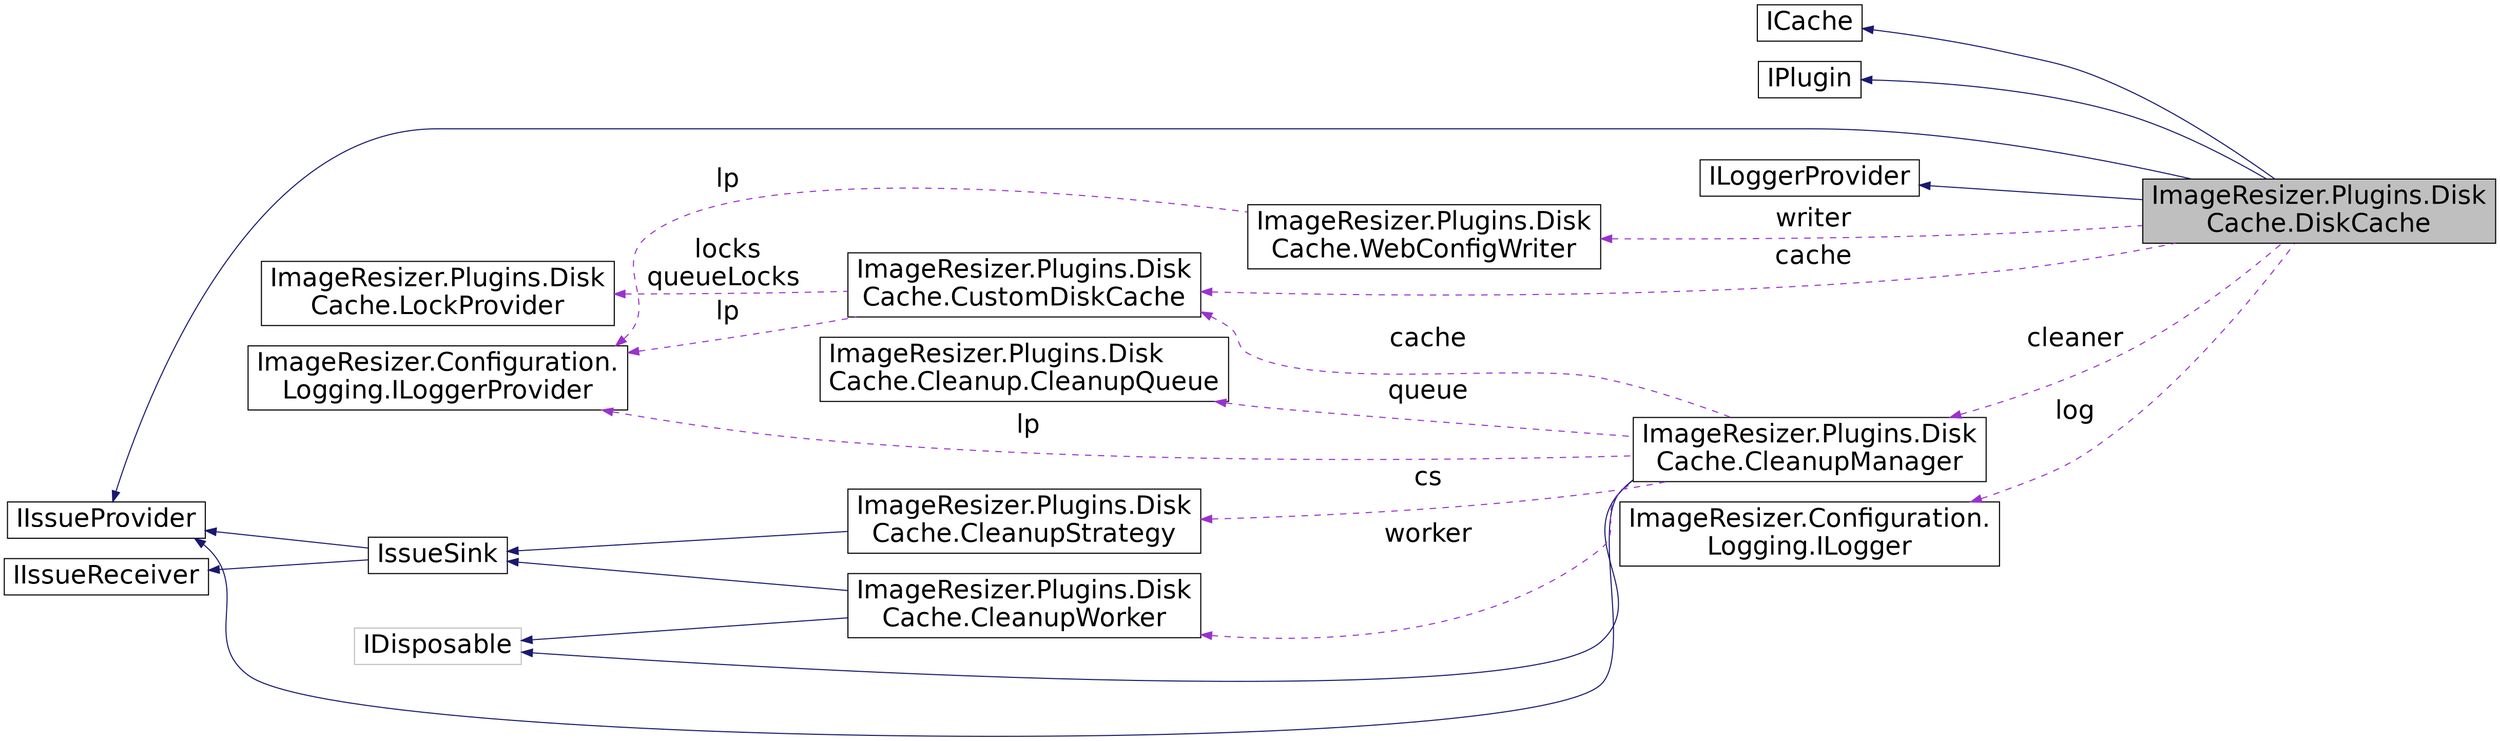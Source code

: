 digraph "ImageResizer.Plugins.DiskCache.DiskCache"
{
  edge [fontname="Helvetica",fontsize="24",labelfontname="Helvetica",labelfontsize="24"];
  node [fontname="Helvetica",fontsize="24",shape=record];
  rankdir="LR";
  Node1 [label="ImageResizer.Plugins.Disk\lCache.DiskCache",height=0.2,width=0.4,color="black", fillcolor="grey75", style="filled" fontcolor="black"];
  Node2 -> Node1 [dir="back",color="midnightblue",fontsize="24",style="solid",fontname="Helvetica"];
  Node2 [label="ICache",height=0.2,width=0.4,color="black", fillcolor="white", style="filled",URL="$interface_image_resizer_1_1_caching_1_1_i_cache.html",tooltip="Provides caching behavior "];
  Node3 -> Node1 [dir="back",color="midnightblue",fontsize="24",style="solid",fontname="Helvetica"];
  Node3 [label="IPlugin",height=0.2,width=0.4,color="black", fillcolor="white", style="filled",URL="$interface_image_resizer_1_1_plugins_1_1_i_plugin.html",tooltip="All plugins must implement this. Enables web.config addition and removal. "];
  Node4 -> Node1 [dir="back",color="midnightblue",fontsize="24",style="solid",fontname="Helvetica"];
  Node4 [label="IIssueProvider",height=0.2,width=0.4,color="black", fillcolor="white", style="filled",URL="$interface_image_resizer_1_1_configuration_1_1_issues_1_1_i_issue_provider.html"];
  Node5 -> Node1 [dir="back",color="midnightblue",fontsize="24",style="solid",fontname="Helvetica"];
  Node5 [label="ILoggerProvider",height=0.2,width=0.4,color="black", fillcolor="white", style="filled",URL="$interface_image_resizer_1_1_configuration_1_1_logging_1_1_i_logger_provider.html"];
  Node6 -> Node1 [dir="back",color="darkorchid3",fontsize="24",style="dashed",label=" writer" ,fontname="Helvetica"];
  Node6 [label="ImageResizer.Plugins.Disk\lCache.WebConfigWriter",height=0.2,width=0.4,color="black", fillcolor="white", style="filled",URL="$class_image_resizer_1_1_plugins_1_1_disk_cache_1_1_web_config_writer.html",tooltip="Handles writing a Web.Config to disk that uses Url Authorization to prevent visitors from accessing t..."];
  Node7 -> Node6 [dir="back",color="darkorchid3",fontsize="24",style="dashed",label=" lp" ,fontname="Helvetica"];
  Node7 [label="ImageResizer.Configuration.\lLogging.ILoggerProvider",height=0.2,width=0.4,color="black", fillcolor="white", style="filled",URL="$interface_image_resizer_1_1_configuration_1_1_logging_1_1_i_logger_provider.html"];
  Node8 -> Node1 [dir="back",color="darkorchid3",fontsize="24",style="dashed",label=" cleaner" ,fontname="Helvetica"];
  Node8 [label="ImageResizer.Plugins.Disk\lCache.CleanupManager",height=0.2,width=0.4,color="black", fillcolor="white", style="filled",URL="$class_image_resizer_1_1_plugins_1_1_disk_cache_1_1_cleanup_manager.html"];
  Node4 -> Node8 [dir="back",color="midnightblue",fontsize="24",style="solid",fontname="Helvetica"];
  Node9 -> Node8 [dir="back",color="midnightblue",fontsize="24",style="solid",fontname="Helvetica"];
  Node9 [label="IDisposable",height=0.2,width=0.4,color="grey75", fillcolor="white", style="filled"];
  Node7 -> Node8 [dir="back",color="darkorchid3",fontsize="24",style="dashed",label=" lp" ,fontname="Helvetica"];
  Node10 -> Node8 [dir="back",color="darkorchid3",fontsize="24",style="dashed",label=" cs" ,fontname="Helvetica"];
  Node10 [label="ImageResizer.Plugins.Disk\lCache.CleanupStrategy",height=0.2,width=0.4,color="black", fillcolor="white", style="filled",URL="$class_image_resizer_1_1_plugins_1_1_disk_cache_1_1_cleanup_strategy.html"];
  Node11 -> Node10 [dir="back",color="midnightblue",fontsize="24",style="solid",fontname="Helvetica"];
  Node11 [label="IssueSink",height=0.2,width=0.4,color="black", fillcolor="white", style="filled",URL="$class_image_resizer_1_1_configuration_1_1_issues_1_1_issue_sink.html"];
  Node4 -> Node11 [dir="back",color="midnightblue",fontsize="24",style="solid",fontname="Helvetica"];
  Node12 -> Node11 [dir="back",color="midnightblue",fontsize="24",style="solid",fontname="Helvetica"];
  Node12 [label="IIssueReceiver",height=0.2,width=0.4,color="black", fillcolor="white", style="filled",URL="$interface_image_resizer_1_1_configuration_1_1_issues_1_1_i_issue_receiver.html"];
  Node13 -> Node8 [dir="back",color="darkorchid3",fontsize="24",style="dashed",label=" cache" ,fontname="Helvetica"];
  Node13 [label="ImageResizer.Plugins.Disk\lCache.CustomDiskCache",height=0.2,width=0.4,color="black", fillcolor="white", style="filled",URL="$class_image_resizer_1_1_plugins_1_1_disk_cache_1_1_custom_disk_cache.html",tooltip="Handles access to a disk-based file cache. Handles locking and versioning. Supports subfolders for sc..."];
  Node7 -> Node13 [dir="back",color="darkorchid3",fontsize="24",style="dashed",label=" lp" ,fontname="Helvetica"];
  Node14 -> Node13 [dir="back",color="darkorchid3",fontsize="24",style="dashed",label=" locks\nqueueLocks" ,fontname="Helvetica"];
  Node14 [label="ImageResizer.Plugins.Disk\lCache.LockProvider",height=0.2,width=0.4,color="black", fillcolor="white", style="filled",URL="$class_image_resizer_1_1_plugins_1_1_disk_cache_1_1_lock_provider.html",tooltip="Provides locking based on a string key. Locks are local to the LockProvider instance. The class handles disposing of unused locks. Generally used for coordinating writes to files (of which there can be millions). Only keeps key/lock pairs in memory which are in use. Thread-safe. "];
  Node15 -> Node8 [dir="back",color="darkorchid3",fontsize="24",style="dashed",label=" worker" ,fontname="Helvetica"];
  Node15 [label="ImageResizer.Plugins.Disk\lCache.CleanupWorker",height=0.2,width=0.4,color="black", fillcolor="white", style="filled",URL="$class_image_resizer_1_1_plugins_1_1_disk_cache_1_1_cleanup_worker.html"];
  Node11 -> Node15 [dir="back",color="midnightblue",fontsize="24",style="solid",fontname="Helvetica"];
  Node9 -> Node15 [dir="back",color="midnightblue",fontsize="24",style="solid",fontname="Helvetica"];
  Node16 -> Node8 [dir="back",color="darkorchid3",fontsize="24",style="dashed",label=" queue" ,fontname="Helvetica"];
  Node16 [label="ImageResizer.Plugins.Disk\lCache.Cleanup.CleanupQueue",height=0.2,width=0.4,color="black", fillcolor="white", style="filled",URL="$class_image_resizer_1_1_plugins_1_1_disk_cache_1_1_cleanup_1_1_cleanup_queue.html"];
  Node13 -> Node1 [dir="back",color="darkorchid3",fontsize="24",style="dashed",label=" cache" ,fontname="Helvetica"];
  Node17 -> Node1 [dir="back",color="darkorchid3",fontsize="24",style="dashed",label=" log" ,fontname="Helvetica"];
  Node17 [label="ImageResizer.Configuration.\lLogging.ILogger",height=0.2,width=0.4,color="black", fillcolor="white", style="filled",URL="$interface_image_resizer_1_1_configuration_1_1_logging_1_1_i_logger.html"];
}

